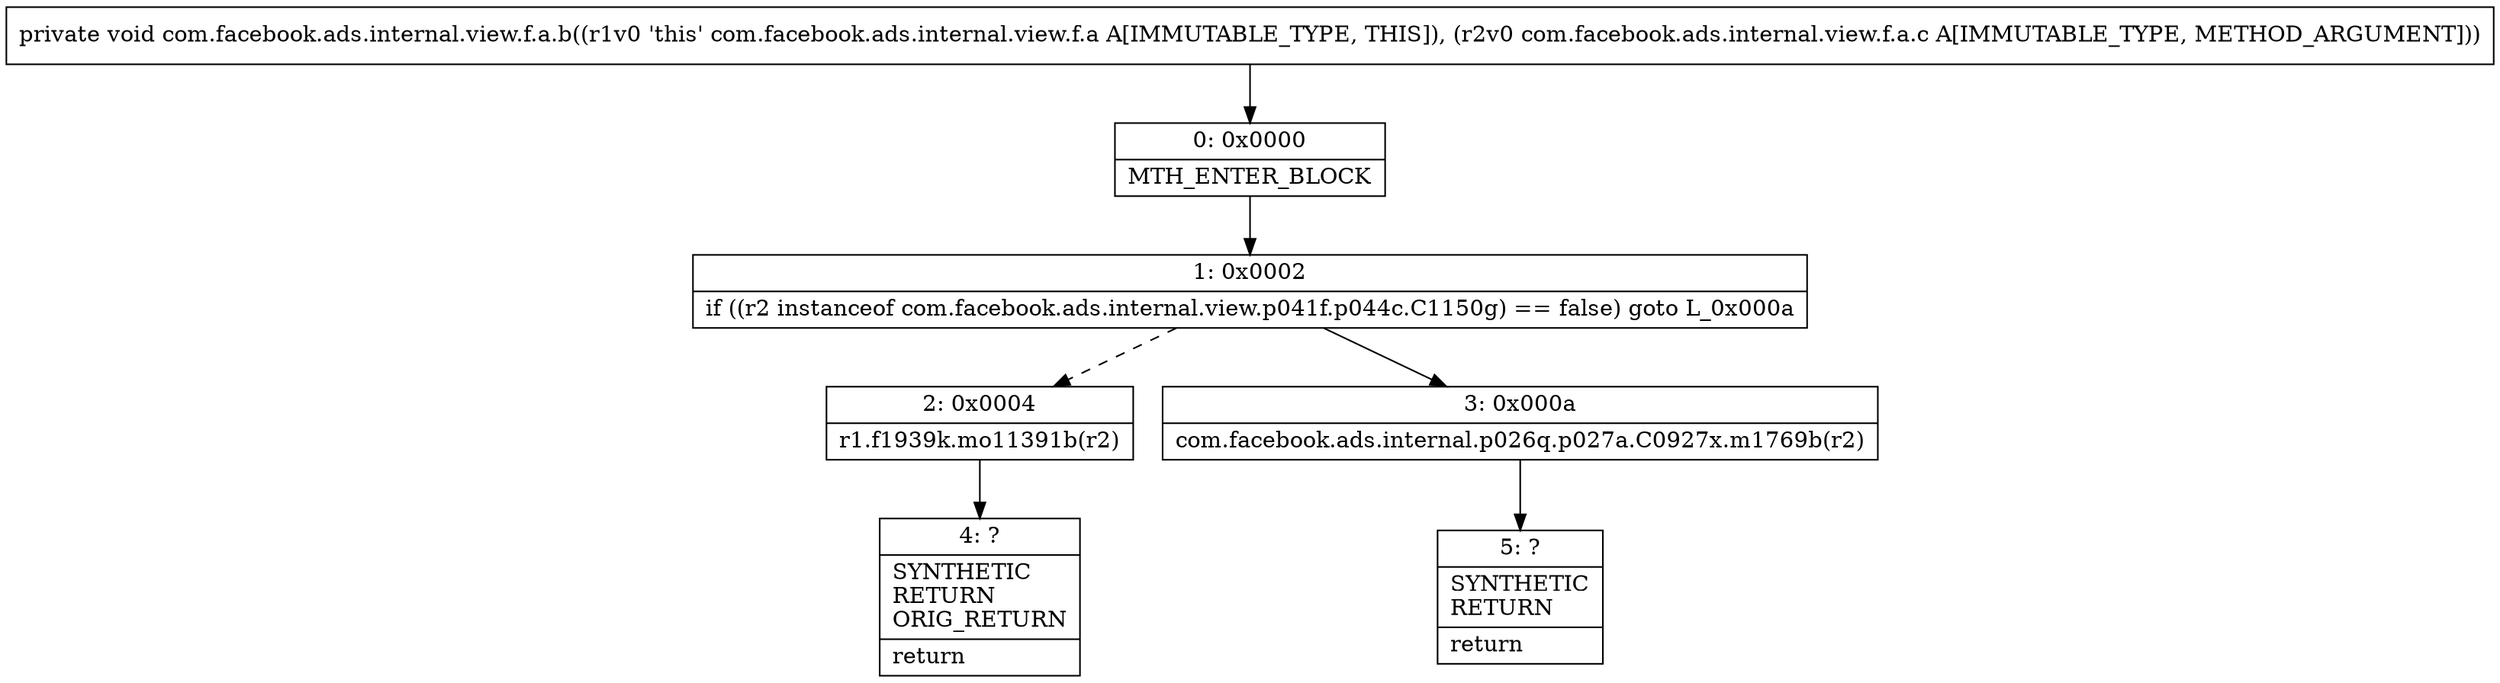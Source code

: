 digraph "CFG forcom.facebook.ads.internal.view.f.a.b(Lcom\/facebook\/ads\/internal\/view\/f\/a\/c;)V" {
Node_0 [shape=record,label="{0\:\ 0x0000|MTH_ENTER_BLOCK\l}"];
Node_1 [shape=record,label="{1\:\ 0x0002|if ((r2 instanceof com.facebook.ads.internal.view.p041f.p044c.C1150g) == false) goto L_0x000a\l}"];
Node_2 [shape=record,label="{2\:\ 0x0004|r1.f1939k.mo11391b(r2)\l}"];
Node_3 [shape=record,label="{3\:\ 0x000a|com.facebook.ads.internal.p026q.p027a.C0927x.m1769b(r2)\l}"];
Node_4 [shape=record,label="{4\:\ ?|SYNTHETIC\lRETURN\lORIG_RETURN\l|return\l}"];
Node_5 [shape=record,label="{5\:\ ?|SYNTHETIC\lRETURN\l|return\l}"];
MethodNode[shape=record,label="{private void com.facebook.ads.internal.view.f.a.b((r1v0 'this' com.facebook.ads.internal.view.f.a A[IMMUTABLE_TYPE, THIS]), (r2v0 com.facebook.ads.internal.view.f.a.c A[IMMUTABLE_TYPE, METHOD_ARGUMENT])) }"];
MethodNode -> Node_0;
Node_0 -> Node_1;
Node_1 -> Node_2[style=dashed];
Node_1 -> Node_3;
Node_2 -> Node_4;
Node_3 -> Node_5;
}

